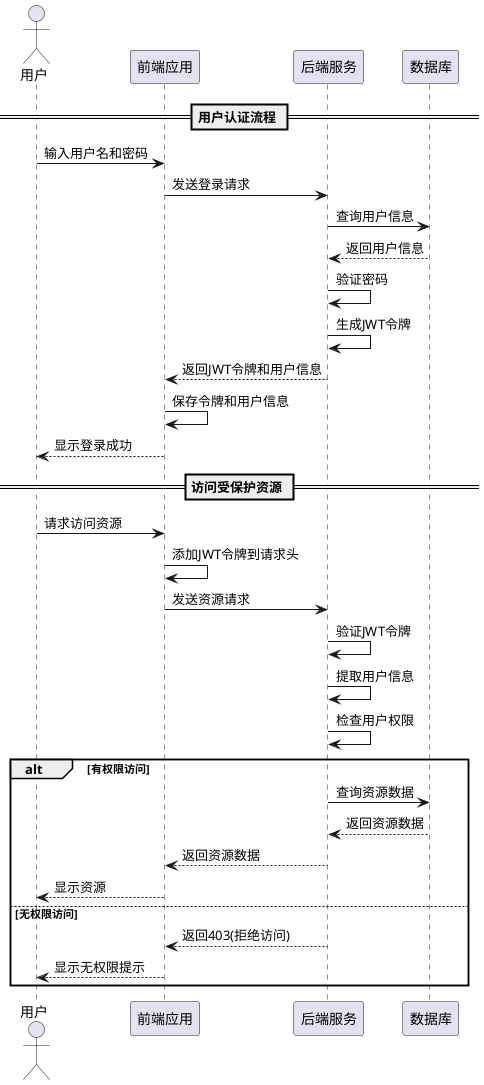 @startuml RBAC主要流程图

actor 用户 as User
participant "前端应用" as Frontend
participant "后端服务" as Backend
participant "数据库" as Database

== 用户认证流程 ==

User -> Frontend: 输入用户名和密码
Frontend -> Backend: 发送登录请求
Backend -> Database: 查询用户信息
Database --> Backend: 返回用户信息
Backend -> Backend: 验证密码
Backend -> Backend: 生成JWT令牌
Backend --> Frontend: 返回JWT令牌和用户信息
Frontend -> Frontend: 保存令牌和用户信息
Frontend --> User: 显示登录成功

== 访问受保护资源 ==

User -> Frontend: 请求访问资源
Frontend -> Frontend: 添加JWT令牌到请求头
Frontend -> Backend: 发送资源请求
Backend -> Backend: 验证JWT令牌
Backend -> Backend: 提取用户信息
Backend -> Backend: 检查用户权限
alt 有权限访问
    Backend -> Database: 查询资源数据
    Database --> Backend: 返回资源数据
    Backend --> Frontend: 返回资源数据
    Frontend --> User: 显示资源
else 无权限访问
    Backend --> Frontend: 返回403(拒绝访问)
    Frontend --> User: 显示无权限提示
end

@enduml 
